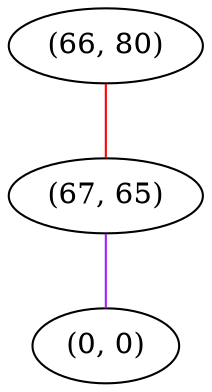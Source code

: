 graph "" {
"(66, 80)";
"(67, 65)";
"(0, 0)";
"(66, 80)" -- "(67, 65)"  [color=red, key=0, weight=1];
"(67, 65)" -- "(0, 0)"  [color=purple, key=0, weight=4];
}
